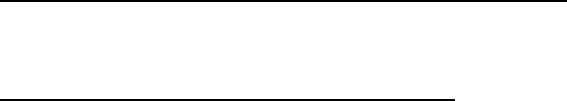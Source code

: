 // From Asympote's FAQ
size(10cm,0);

path p=(0,0)--(1,0);
picture object;
draw(object,scale(8cm)*p);

add(object);
add(object,(0,-40)); // Adds truesize object to currentpicture
